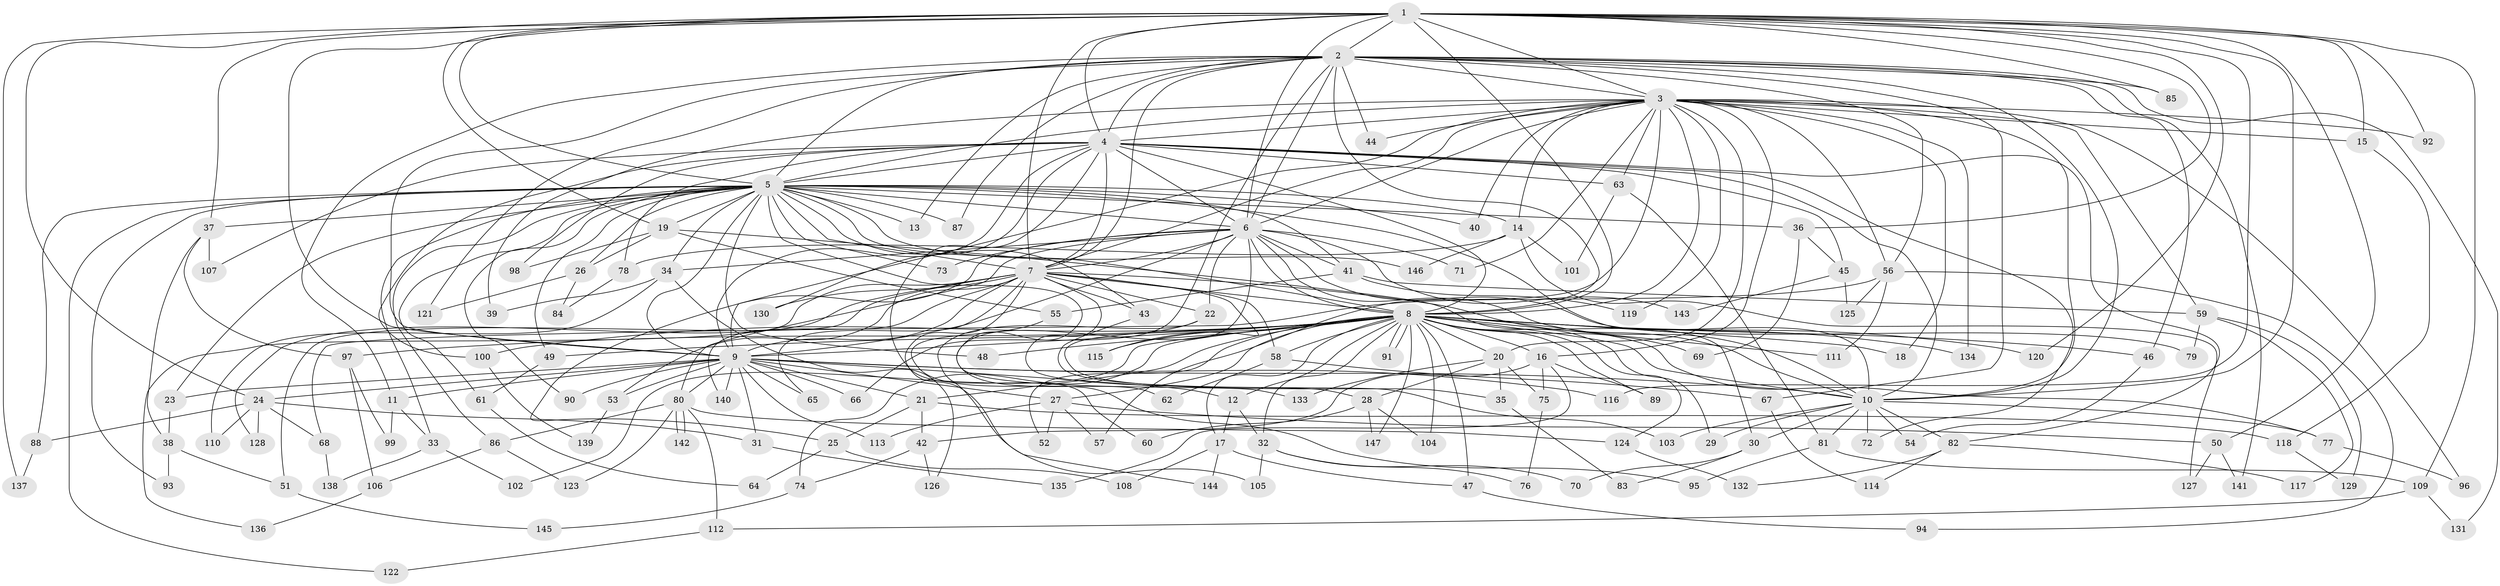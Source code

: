 // Generated by graph-tools (version 1.1) at 2025/25/03/09/25 03:25:47]
// undirected, 147 vertices, 319 edges
graph export_dot {
graph [start="1"]
  node [color=gray90,style=filled];
  1;
  2;
  3;
  4;
  5;
  6;
  7;
  8;
  9;
  10;
  11;
  12;
  13;
  14;
  15;
  16;
  17;
  18;
  19;
  20;
  21;
  22;
  23;
  24;
  25;
  26;
  27;
  28;
  29;
  30;
  31;
  32;
  33;
  34;
  35;
  36;
  37;
  38;
  39;
  40;
  41;
  42;
  43;
  44;
  45;
  46;
  47;
  48;
  49;
  50;
  51;
  52;
  53;
  54;
  55;
  56;
  57;
  58;
  59;
  60;
  61;
  62;
  63;
  64;
  65;
  66;
  67;
  68;
  69;
  70;
  71;
  72;
  73;
  74;
  75;
  76;
  77;
  78;
  79;
  80;
  81;
  82;
  83;
  84;
  85;
  86;
  87;
  88;
  89;
  90;
  91;
  92;
  93;
  94;
  95;
  96;
  97;
  98;
  99;
  100;
  101;
  102;
  103;
  104;
  105;
  106;
  107;
  108;
  109;
  110;
  111;
  112;
  113;
  114;
  115;
  116;
  117;
  118;
  119;
  120;
  121;
  122;
  123;
  124;
  125;
  126;
  127;
  128;
  129;
  130;
  131;
  132;
  133;
  134;
  135;
  136;
  137;
  138;
  139;
  140;
  141;
  142;
  143;
  144;
  145;
  146;
  147;
  1 -- 2;
  1 -- 3;
  1 -- 4;
  1 -- 5;
  1 -- 6;
  1 -- 7;
  1 -- 8;
  1 -- 9;
  1 -- 10;
  1 -- 15;
  1 -- 19;
  1 -- 24;
  1 -- 36;
  1 -- 37;
  1 -- 50;
  1 -- 85;
  1 -- 92;
  1 -- 109;
  1 -- 116;
  1 -- 120;
  1 -- 137;
  2 -- 3;
  2 -- 4;
  2 -- 5;
  2 -- 6;
  2 -- 7;
  2 -- 8;
  2 -- 9;
  2 -- 10;
  2 -- 11;
  2 -- 13;
  2 -- 44;
  2 -- 46;
  2 -- 56;
  2 -- 66;
  2 -- 67;
  2 -- 85;
  2 -- 87;
  2 -- 121;
  2 -- 131;
  2 -- 141;
  3 -- 4;
  3 -- 5;
  3 -- 6;
  3 -- 7;
  3 -- 8;
  3 -- 9;
  3 -- 10;
  3 -- 14;
  3 -- 15;
  3 -- 16;
  3 -- 18;
  3 -- 20;
  3 -- 39;
  3 -- 40;
  3 -- 44;
  3 -- 56;
  3 -- 57;
  3 -- 59;
  3 -- 63;
  3 -- 71;
  3 -- 92;
  3 -- 96;
  3 -- 119;
  3 -- 134;
  4 -- 5;
  4 -- 6;
  4 -- 7;
  4 -- 8;
  4 -- 9;
  4 -- 10;
  4 -- 45;
  4 -- 60;
  4 -- 63;
  4 -- 72;
  4 -- 78;
  4 -- 82;
  4 -- 98;
  4 -- 100;
  4 -- 107;
  4 -- 130;
  5 -- 6;
  5 -- 7;
  5 -- 8;
  5 -- 9;
  5 -- 10;
  5 -- 13;
  5 -- 14;
  5 -- 19;
  5 -- 23;
  5 -- 26;
  5 -- 33;
  5 -- 34;
  5 -- 36;
  5 -- 37;
  5 -- 40;
  5 -- 41;
  5 -- 43;
  5 -- 48;
  5 -- 49;
  5 -- 61;
  5 -- 73;
  5 -- 86;
  5 -- 87;
  5 -- 88;
  5 -- 90;
  5 -- 93;
  5 -- 122;
  5 -- 133;
  5 -- 146;
  6 -- 7;
  6 -- 8;
  6 -- 9;
  6 -- 10;
  6 -- 22;
  6 -- 25;
  6 -- 34;
  6 -- 41;
  6 -- 62;
  6 -- 71;
  6 -- 73;
  6 -- 79;
  6 -- 80;
  6 -- 143;
  7 -- 8;
  7 -- 9;
  7 -- 10;
  7 -- 22;
  7 -- 28;
  7 -- 43;
  7 -- 51;
  7 -- 53;
  7 -- 58;
  7 -- 65;
  7 -- 105;
  7 -- 115;
  7 -- 128;
  7 -- 130;
  7 -- 136;
  7 -- 140;
  8 -- 9;
  8 -- 10;
  8 -- 12;
  8 -- 16;
  8 -- 17;
  8 -- 18;
  8 -- 20;
  8 -- 21;
  8 -- 27;
  8 -- 29;
  8 -- 32;
  8 -- 46;
  8 -- 47;
  8 -- 48;
  8 -- 49;
  8 -- 52;
  8 -- 58;
  8 -- 69;
  8 -- 74;
  8 -- 77;
  8 -- 89;
  8 -- 91;
  8 -- 91;
  8 -- 97;
  8 -- 100;
  8 -- 102;
  8 -- 104;
  8 -- 111;
  8 -- 115;
  8 -- 120;
  8 -- 124;
  8 -- 134;
  8 -- 147;
  9 -- 10;
  9 -- 11;
  9 -- 12;
  9 -- 21;
  9 -- 23;
  9 -- 24;
  9 -- 27;
  9 -- 31;
  9 -- 53;
  9 -- 65;
  9 -- 66;
  9 -- 80;
  9 -- 90;
  9 -- 113;
  9 -- 116;
  9 -- 140;
  10 -- 29;
  10 -- 30;
  10 -- 54;
  10 -- 72;
  10 -- 77;
  10 -- 81;
  10 -- 82;
  10 -- 103;
  11 -- 33;
  11 -- 99;
  12 -- 17;
  12 -- 32;
  14 -- 78;
  14 -- 101;
  14 -- 127;
  14 -- 146;
  15 -- 118;
  16 -- 42;
  16 -- 75;
  16 -- 89;
  16 -- 135;
  17 -- 47;
  17 -- 108;
  17 -- 144;
  19 -- 26;
  19 -- 30;
  19 -- 55;
  19 -- 98;
  20 -- 28;
  20 -- 35;
  20 -- 75;
  20 -- 133;
  21 -- 25;
  21 -- 42;
  21 -- 118;
  22 -- 35;
  22 -- 144;
  23 -- 38;
  24 -- 31;
  24 -- 68;
  24 -- 88;
  24 -- 110;
  24 -- 128;
  25 -- 64;
  25 -- 108;
  26 -- 84;
  26 -- 121;
  27 -- 50;
  27 -- 52;
  27 -- 57;
  27 -- 113;
  28 -- 60;
  28 -- 104;
  28 -- 147;
  30 -- 70;
  30 -- 83;
  31 -- 135;
  32 -- 70;
  32 -- 76;
  32 -- 105;
  33 -- 102;
  33 -- 138;
  34 -- 39;
  34 -- 110;
  34 -- 126;
  35 -- 83;
  36 -- 45;
  36 -- 69;
  37 -- 38;
  37 -- 97;
  37 -- 107;
  38 -- 51;
  38 -- 93;
  41 -- 55;
  41 -- 59;
  41 -- 119;
  42 -- 74;
  42 -- 126;
  43 -- 103;
  45 -- 125;
  45 -- 143;
  46 -- 54;
  47 -- 94;
  49 -- 61;
  50 -- 127;
  50 -- 141;
  51 -- 145;
  53 -- 139;
  55 -- 95;
  56 -- 68;
  56 -- 94;
  56 -- 111;
  56 -- 125;
  58 -- 62;
  58 -- 67;
  59 -- 79;
  59 -- 117;
  59 -- 129;
  61 -- 64;
  63 -- 81;
  63 -- 101;
  67 -- 114;
  68 -- 138;
  74 -- 145;
  75 -- 76;
  77 -- 96;
  78 -- 84;
  80 -- 86;
  80 -- 112;
  80 -- 123;
  80 -- 124;
  80 -- 142;
  80 -- 142;
  81 -- 95;
  81 -- 109;
  82 -- 114;
  82 -- 117;
  82 -- 132;
  86 -- 106;
  86 -- 123;
  88 -- 137;
  97 -- 99;
  97 -- 106;
  100 -- 139;
  106 -- 136;
  109 -- 112;
  109 -- 131;
  112 -- 122;
  118 -- 129;
  124 -- 132;
}
